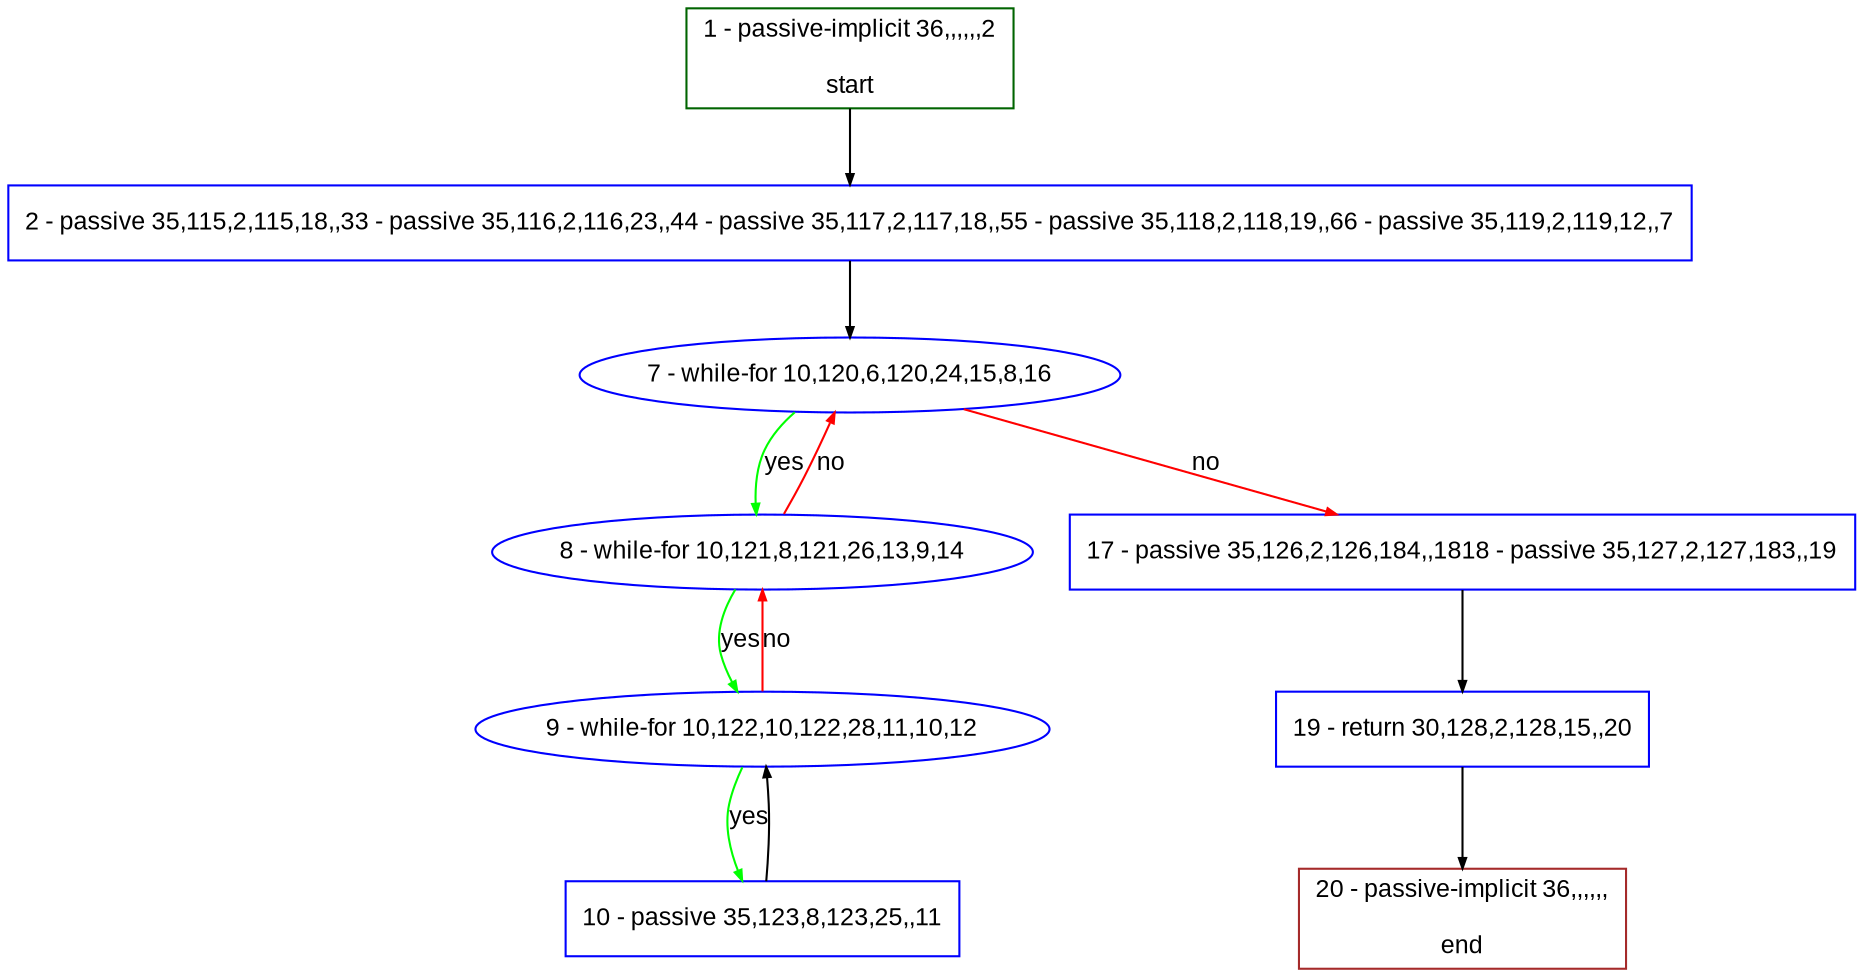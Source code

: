 digraph "" {
  graph [pack="true", label="", fontsize="12", packmode="clust", fontname="Arial", fillcolor="#FFFFCC", bgcolor="white", style="rounded,filled", compound="true"];
  node [node_initialized="no", label="", color="grey", fontsize="12", fillcolor="white", fontname="Arial", style="filled", shape="rectangle", compound="true", fixedsize="false"];
  edge [fontcolor="black", arrowhead="normal", arrowtail="none", arrowsize="0.5", ltail="", label="", color="black", fontsize="12", lhead="", fontname="Arial", dir="forward", compound="true"];
  __N1 [label="2 - passive 35,115,2,115,18,,33 - passive 35,116,2,116,23,,44 - passive 35,117,2,117,18,,55 - passive 35,118,2,118,19,,66 - passive 35,119,2,119,12,,7", color="#0000ff", fillcolor="#ffffff", style="filled", shape="box"];
  __N2 [label="1 - passive-implicit 36,,,,,,2\n\nstart", color="#006400", fillcolor="#ffffff", style="filled", shape="box"];
  __N3 [label="7 - while-for 10,120,6,120,24,15,8,16", color="#0000ff", fillcolor="#ffffff", style="filled", shape="oval"];
  __N4 [label="8 - while-for 10,121,8,121,26,13,9,14", color="#0000ff", fillcolor="#ffffff", style="filled", shape="oval"];
  __N5 [label="17 - passive 35,126,2,126,184,,1818 - passive 35,127,2,127,183,,19", color="#0000ff", fillcolor="#ffffff", style="filled", shape="box"];
  __N6 [label="9 - while-for 10,122,10,122,28,11,10,12", color="#0000ff", fillcolor="#ffffff", style="filled", shape="oval"];
  __N7 [label="10 - passive 35,123,8,123,25,,11", color="#0000ff", fillcolor="#ffffff", style="filled", shape="box"];
  __N8 [label="19 - return 30,128,2,128,15,,20", color="#0000ff", fillcolor="#ffffff", style="filled", shape="box"];
  __N9 [label="20 - passive-implicit 36,,,,,,\n\nend", color="#a52a2a", fillcolor="#ffffff", style="filled", shape="box"];
  __N2 -> __N1 [arrowhead="normal", arrowtail="none", color="#000000", label="", dir="forward"];
  __N1 -> __N3 [arrowhead="normal", arrowtail="none", color="#000000", label="", dir="forward"];
  __N3 -> __N4 [arrowhead="normal", arrowtail="none", color="#00ff00", label="yes", dir="forward"];
  __N4 -> __N3 [arrowhead="normal", arrowtail="none", color="#ff0000", label="no", dir="forward"];
  __N3 -> __N5 [arrowhead="normal", arrowtail="none", color="#ff0000", label="no", dir="forward"];
  __N4 -> __N6 [arrowhead="normal", arrowtail="none", color="#00ff00", label="yes", dir="forward"];
  __N6 -> __N4 [arrowhead="normal", arrowtail="none", color="#ff0000", label="no", dir="forward"];
  __N6 -> __N7 [arrowhead="normal", arrowtail="none", color="#00ff00", label="yes", dir="forward"];
  __N7 -> __N6 [arrowhead="normal", arrowtail="none", color="#000000", label="", dir="forward"];
  __N5 -> __N8 [arrowhead="normal", arrowtail="none", color="#000000", label="", dir="forward"];
  __N8 -> __N9 [arrowhead="normal", arrowtail="none", color="#000000", label="", dir="forward"];
}
